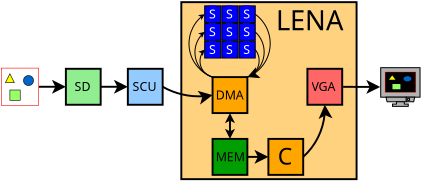 <?xml version="1.0" encoding="UTF-8"?>
<dia:diagram xmlns:dia="http://www.lysator.liu.se/~alla/dia/">
  <dia:layer name="Background" visible="true" active="true">
    <dia:object type="Standard - Box" version="0" id="O0">
      <dia:attribute name="obj_pos">
        <dia:point val="39.928,12.671"/>
      </dia:attribute>
      <dia:attribute name="obj_bb">
        <dia:rectangle val="39.878,12.621;49.041,21.875"/>
      </dia:attribute>
      <dia:attribute name="elem_corner">
        <dia:point val="39.928,12.671"/>
      </dia:attribute>
      <dia:attribute name="elem_width">
        <dia:real val="9.064"/>
      </dia:attribute>
      <dia:attribute name="elem_height">
        <dia:real val="9.154"/>
      </dia:attribute>
      <dia:attribute name="border_width">
        <dia:real val="0.1"/>
      </dia:attribute>
      <dia:attribute name="inner_color">
        <dia:color val="#ffd280"/>
      </dia:attribute>
      <dia:attribute name="show_background">
        <dia:boolean val="true"/>
      </dia:attribute>
    </dia:object>
    <dia:object type="Standard - Text" version="1" id="O1">
      <dia:attribute name="obj_pos">
        <dia:point val="44.965,17.588"/>
      </dia:attribute>
      <dia:attribute name="obj_bb">
        <dia:rectangle val="44.965,16.993;44.965,17.738"/>
      </dia:attribute>
      <dia:attribute name="text">
        <dia:composite type="text">
          <dia:attribute name="string">
            <dia:string>##</dia:string>
          </dia:attribute>
          <dia:attribute name="font">
            <dia:font family="sans" style="0" name="Helvetica"/>
          </dia:attribute>
          <dia:attribute name="height">
            <dia:real val="0.8"/>
          </dia:attribute>
          <dia:attribute name="pos">
            <dia:point val="44.965,17.588"/>
          </dia:attribute>
          <dia:attribute name="color">
            <dia:color val="#000000"/>
          </dia:attribute>
          <dia:attribute name="alignment">
            <dia:enum val="0"/>
          </dia:attribute>
        </dia:composite>
      </dia:attribute>
      <dia:attribute name="valign">
        <dia:enum val="3"/>
      </dia:attribute>
    </dia:object>
    <dia:group>
      <dia:group>
        <dia:group>
          <dia:object type="Geometric - Perfect Square" version="1" id="O2">
            <dia:attribute name="obj_pos">
              <dia:point val="41.137,12.863"/>
            </dia:attribute>
            <dia:attribute name="obj_bb">
              <dia:rectangle val="41.112,12.838;42.0,13.754"/>
            </dia:attribute>
            <dia:attribute name="meta">
              <dia:composite type="dict"/>
            </dia:attribute>
            <dia:attribute name="elem_corner">
              <dia:point val="41.137,12.863"/>
            </dia:attribute>
            <dia:attribute name="elem_width">
              <dia:real val="0.838"/>
            </dia:attribute>
            <dia:attribute name="elem_height">
              <dia:real val="0.866"/>
            </dia:attribute>
            <dia:attribute name="line_width">
              <dia:real val="0.05"/>
            </dia:attribute>
            <dia:attribute name="line_colour">
              <dia:color val="#000000"/>
            </dia:attribute>
            <dia:attribute name="fill_colour">
              <dia:color val="#0000ff"/>
            </dia:attribute>
            <dia:attribute name="show_background">
              <dia:boolean val="true"/>
            </dia:attribute>
            <dia:attribute name="line_style">
              <dia:enum val="0"/>
              <dia:real val="1"/>
            </dia:attribute>
            <dia:attribute name="flip_horizontal">
              <dia:boolean val="false"/>
            </dia:attribute>
            <dia:attribute name="flip_vertical">
              <dia:boolean val="false"/>
            </dia:attribute>
            <dia:attribute name="subscale">
              <dia:real val="0.0"/>
            </dia:attribute>
          </dia:object>
          <dia:object type="Standard - Text" version="1" id="O3">
            <dia:attribute name="obj_pos">
              <dia:point val="41.353,13.518"/>
            </dia:attribute>
            <dia:attribute name="obj_bb">
              <dia:rectangle val="41.353,12.923;41.76,13.668"/>
            </dia:attribute>
            <dia:attribute name="text">
              <dia:composite type="text">
                <dia:attribute name="string">
                  <dia:string>#S#</dia:string>
                </dia:attribute>
                <dia:attribute name="font">
                  <dia:font family="sans" style="0" name="Helvetica"/>
                </dia:attribute>
                <dia:attribute name="height">
                  <dia:real val="0.8"/>
                </dia:attribute>
                <dia:attribute name="pos">
                  <dia:point val="41.353,13.518"/>
                </dia:attribute>
                <dia:attribute name="color">
                  <dia:color val="#ffffff"/>
                </dia:attribute>
                <dia:attribute name="alignment">
                  <dia:enum val="0"/>
                </dia:attribute>
              </dia:composite>
            </dia:attribute>
            <dia:attribute name="valign">
              <dia:enum val="3"/>
            </dia:attribute>
            <dia:attribute name="fill_color">
              <dia:color val="#0000ff"/>
            </dia:attribute>
            <dia:attribute name="show_background">
              <dia:boolean val="true"/>
            </dia:attribute>
          </dia:object>
        </dia:group>
        <dia:group>
          <dia:object type="Geometric - Perfect Square" version="1" id="O4">
            <dia:attribute name="obj_pos">
              <dia:point val="42.025,12.863"/>
            </dia:attribute>
            <dia:attribute name="obj_bb">
              <dia:rectangle val="42.0,12.838;42.888,13.754"/>
            </dia:attribute>
            <dia:attribute name="meta">
              <dia:composite type="dict"/>
            </dia:attribute>
            <dia:attribute name="elem_corner">
              <dia:point val="42.025,12.863"/>
            </dia:attribute>
            <dia:attribute name="elem_width">
              <dia:real val="0.838"/>
            </dia:attribute>
            <dia:attribute name="elem_height">
              <dia:real val="0.866"/>
            </dia:attribute>
            <dia:attribute name="line_width">
              <dia:real val="0.05"/>
            </dia:attribute>
            <dia:attribute name="line_colour">
              <dia:color val="#000000"/>
            </dia:attribute>
            <dia:attribute name="fill_colour">
              <dia:color val="#0000ff"/>
            </dia:attribute>
            <dia:attribute name="show_background">
              <dia:boolean val="true"/>
            </dia:attribute>
            <dia:attribute name="line_style">
              <dia:enum val="0"/>
              <dia:real val="1"/>
            </dia:attribute>
            <dia:attribute name="flip_horizontal">
              <dia:boolean val="false"/>
            </dia:attribute>
            <dia:attribute name="flip_vertical">
              <dia:boolean val="false"/>
            </dia:attribute>
            <dia:attribute name="subscale">
              <dia:real val="0.0"/>
            </dia:attribute>
          </dia:object>
          <dia:object type="Standard - Text" version="1" id="O5">
            <dia:attribute name="obj_pos">
              <dia:point val="42.24,13.518"/>
            </dia:attribute>
            <dia:attribute name="obj_bb">
              <dia:rectangle val="42.24,12.923;42.648,13.668"/>
            </dia:attribute>
            <dia:attribute name="text">
              <dia:composite type="text">
                <dia:attribute name="string">
                  <dia:string>#S#</dia:string>
                </dia:attribute>
                <dia:attribute name="font">
                  <dia:font family="sans" style="0" name="Helvetica"/>
                </dia:attribute>
                <dia:attribute name="height">
                  <dia:real val="0.8"/>
                </dia:attribute>
                <dia:attribute name="pos">
                  <dia:point val="42.24,13.518"/>
                </dia:attribute>
                <dia:attribute name="color">
                  <dia:color val="#ffffff"/>
                </dia:attribute>
                <dia:attribute name="alignment">
                  <dia:enum val="0"/>
                </dia:attribute>
              </dia:composite>
            </dia:attribute>
            <dia:attribute name="valign">
              <dia:enum val="3"/>
            </dia:attribute>
            <dia:attribute name="fill_color">
              <dia:color val="#0000ff"/>
            </dia:attribute>
            <dia:attribute name="show_background">
              <dia:boolean val="true"/>
            </dia:attribute>
          </dia:object>
        </dia:group>
        <dia:group>
          <dia:object type="Geometric - Perfect Square" version="1" id="O6">
            <dia:attribute name="obj_pos">
              <dia:point val="42.913,12.863"/>
            </dia:attribute>
            <dia:attribute name="obj_bb">
              <dia:rectangle val="42.888,12.838;43.776,13.754"/>
            </dia:attribute>
            <dia:attribute name="meta">
              <dia:composite type="dict"/>
            </dia:attribute>
            <dia:attribute name="elem_corner">
              <dia:point val="42.913,12.863"/>
            </dia:attribute>
            <dia:attribute name="elem_width">
              <dia:real val="0.838"/>
            </dia:attribute>
            <dia:attribute name="elem_height">
              <dia:real val="0.866"/>
            </dia:attribute>
            <dia:attribute name="line_width">
              <dia:real val="0.05"/>
            </dia:attribute>
            <dia:attribute name="line_colour">
              <dia:color val="#000000"/>
            </dia:attribute>
            <dia:attribute name="fill_colour">
              <dia:color val="#0000ff"/>
            </dia:attribute>
            <dia:attribute name="show_background">
              <dia:boolean val="true"/>
            </dia:attribute>
            <dia:attribute name="line_style">
              <dia:enum val="0"/>
              <dia:real val="1"/>
            </dia:attribute>
            <dia:attribute name="flip_horizontal">
              <dia:boolean val="false"/>
            </dia:attribute>
            <dia:attribute name="flip_vertical">
              <dia:boolean val="false"/>
            </dia:attribute>
            <dia:attribute name="subscale">
              <dia:real val="0.0"/>
            </dia:attribute>
          </dia:object>
          <dia:object type="Standard - Text" version="1" id="O7">
            <dia:attribute name="obj_pos">
              <dia:point val="43.128,13.518"/>
            </dia:attribute>
            <dia:attribute name="obj_bb">
              <dia:rectangle val="43.128,12.923;43.536,13.668"/>
            </dia:attribute>
            <dia:attribute name="text">
              <dia:composite type="text">
                <dia:attribute name="string">
                  <dia:string>#S#</dia:string>
                </dia:attribute>
                <dia:attribute name="font">
                  <dia:font family="sans" style="0" name="Helvetica"/>
                </dia:attribute>
                <dia:attribute name="height">
                  <dia:real val="0.8"/>
                </dia:attribute>
                <dia:attribute name="pos">
                  <dia:point val="43.128,13.518"/>
                </dia:attribute>
                <dia:attribute name="color">
                  <dia:color val="#ffffff"/>
                </dia:attribute>
                <dia:attribute name="alignment">
                  <dia:enum val="0"/>
                </dia:attribute>
              </dia:composite>
            </dia:attribute>
            <dia:attribute name="valign">
              <dia:enum val="3"/>
            </dia:attribute>
            <dia:attribute name="fill_color">
              <dia:color val="#0000ff"/>
            </dia:attribute>
            <dia:attribute name="show_background">
              <dia:boolean val="true"/>
            </dia:attribute>
          </dia:object>
        </dia:group>
      </dia:group>
      <dia:group>
        <dia:group>
          <dia:object type="Geometric - Perfect Square" version="1" id="O8">
            <dia:attribute name="obj_pos">
              <dia:point val="41.137,13.779"/>
            </dia:attribute>
            <dia:attribute name="obj_bb">
              <dia:rectangle val="41.112,13.754;42.0,14.669"/>
            </dia:attribute>
            <dia:attribute name="meta">
              <dia:composite type="dict"/>
            </dia:attribute>
            <dia:attribute name="elem_corner">
              <dia:point val="41.137,13.779"/>
            </dia:attribute>
            <dia:attribute name="elem_width">
              <dia:real val="0.838"/>
            </dia:attribute>
            <dia:attribute name="elem_height">
              <dia:real val="0.866"/>
            </dia:attribute>
            <dia:attribute name="line_width">
              <dia:real val="0.05"/>
            </dia:attribute>
            <dia:attribute name="line_colour">
              <dia:color val="#000000"/>
            </dia:attribute>
            <dia:attribute name="fill_colour">
              <dia:color val="#0000ff"/>
            </dia:attribute>
            <dia:attribute name="show_background">
              <dia:boolean val="true"/>
            </dia:attribute>
            <dia:attribute name="line_style">
              <dia:enum val="0"/>
              <dia:real val="1"/>
            </dia:attribute>
            <dia:attribute name="flip_horizontal">
              <dia:boolean val="false"/>
            </dia:attribute>
            <dia:attribute name="flip_vertical">
              <dia:boolean val="false"/>
            </dia:attribute>
            <dia:attribute name="subscale">
              <dia:real val="0.0"/>
            </dia:attribute>
          </dia:object>
          <dia:object type="Standard - Text" version="1" id="O9">
            <dia:attribute name="obj_pos">
              <dia:point val="41.353,14.434"/>
            </dia:attribute>
            <dia:attribute name="obj_bb">
              <dia:rectangle val="41.353,13.839;41.76,14.584"/>
            </dia:attribute>
            <dia:attribute name="text">
              <dia:composite type="text">
                <dia:attribute name="string">
                  <dia:string>#S#</dia:string>
                </dia:attribute>
                <dia:attribute name="font">
                  <dia:font family="sans" style="0" name="Helvetica"/>
                </dia:attribute>
                <dia:attribute name="height">
                  <dia:real val="0.8"/>
                </dia:attribute>
                <dia:attribute name="pos">
                  <dia:point val="41.353,14.434"/>
                </dia:attribute>
                <dia:attribute name="color">
                  <dia:color val="#ffffff"/>
                </dia:attribute>
                <dia:attribute name="alignment">
                  <dia:enum val="0"/>
                </dia:attribute>
              </dia:composite>
            </dia:attribute>
            <dia:attribute name="valign">
              <dia:enum val="3"/>
            </dia:attribute>
            <dia:attribute name="fill_color">
              <dia:color val="#0000ff"/>
            </dia:attribute>
            <dia:attribute name="show_background">
              <dia:boolean val="true"/>
            </dia:attribute>
          </dia:object>
        </dia:group>
        <dia:group>
          <dia:object type="Geometric - Perfect Square" version="1" id="O10">
            <dia:attribute name="obj_pos">
              <dia:point val="42.025,13.779"/>
            </dia:attribute>
            <dia:attribute name="obj_bb">
              <dia:rectangle val="42.0,13.754;42.888,14.669"/>
            </dia:attribute>
            <dia:attribute name="meta">
              <dia:composite type="dict"/>
            </dia:attribute>
            <dia:attribute name="elem_corner">
              <dia:point val="42.025,13.779"/>
            </dia:attribute>
            <dia:attribute name="elem_width">
              <dia:real val="0.838"/>
            </dia:attribute>
            <dia:attribute name="elem_height">
              <dia:real val="0.866"/>
            </dia:attribute>
            <dia:attribute name="line_width">
              <dia:real val="0.05"/>
            </dia:attribute>
            <dia:attribute name="line_colour">
              <dia:color val="#000000"/>
            </dia:attribute>
            <dia:attribute name="fill_colour">
              <dia:color val="#0000ff"/>
            </dia:attribute>
            <dia:attribute name="show_background">
              <dia:boolean val="true"/>
            </dia:attribute>
            <dia:attribute name="line_style">
              <dia:enum val="0"/>
              <dia:real val="1"/>
            </dia:attribute>
            <dia:attribute name="flip_horizontal">
              <dia:boolean val="false"/>
            </dia:attribute>
            <dia:attribute name="flip_vertical">
              <dia:boolean val="false"/>
            </dia:attribute>
            <dia:attribute name="subscale">
              <dia:real val="0.0"/>
            </dia:attribute>
          </dia:object>
          <dia:object type="Standard - Text" version="1" id="O11">
            <dia:attribute name="obj_pos">
              <dia:point val="42.24,14.434"/>
            </dia:attribute>
            <dia:attribute name="obj_bb">
              <dia:rectangle val="42.24,13.839;42.648,14.584"/>
            </dia:attribute>
            <dia:attribute name="text">
              <dia:composite type="text">
                <dia:attribute name="string">
                  <dia:string>#S#</dia:string>
                </dia:attribute>
                <dia:attribute name="font">
                  <dia:font family="sans" style="0" name="Helvetica"/>
                </dia:attribute>
                <dia:attribute name="height">
                  <dia:real val="0.8"/>
                </dia:attribute>
                <dia:attribute name="pos">
                  <dia:point val="42.24,14.434"/>
                </dia:attribute>
                <dia:attribute name="color">
                  <dia:color val="#ffffff"/>
                </dia:attribute>
                <dia:attribute name="alignment">
                  <dia:enum val="0"/>
                </dia:attribute>
              </dia:composite>
            </dia:attribute>
            <dia:attribute name="valign">
              <dia:enum val="3"/>
            </dia:attribute>
            <dia:attribute name="fill_color">
              <dia:color val="#0000ff"/>
            </dia:attribute>
            <dia:attribute name="show_background">
              <dia:boolean val="true"/>
            </dia:attribute>
          </dia:object>
        </dia:group>
        <dia:group>
          <dia:object type="Geometric - Perfect Square" version="1" id="O12">
            <dia:attribute name="obj_pos">
              <dia:point val="42.913,13.779"/>
            </dia:attribute>
            <dia:attribute name="obj_bb">
              <dia:rectangle val="42.888,13.754;43.776,14.669"/>
            </dia:attribute>
            <dia:attribute name="meta">
              <dia:composite type="dict"/>
            </dia:attribute>
            <dia:attribute name="elem_corner">
              <dia:point val="42.913,13.779"/>
            </dia:attribute>
            <dia:attribute name="elem_width">
              <dia:real val="0.838"/>
            </dia:attribute>
            <dia:attribute name="elem_height">
              <dia:real val="0.866"/>
            </dia:attribute>
            <dia:attribute name="line_width">
              <dia:real val="0.05"/>
            </dia:attribute>
            <dia:attribute name="line_colour">
              <dia:color val="#000000"/>
            </dia:attribute>
            <dia:attribute name="fill_colour">
              <dia:color val="#0000ff"/>
            </dia:attribute>
            <dia:attribute name="show_background">
              <dia:boolean val="true"/>
            </dia:attribute>
            <dia:attribute name="line_style">
              <dia:enum val="0"/>
              <dia:real val="1"/>
            </dia:attribute>
            <dia:attribute name="flip_horizontal">
              <dia:boolean val="false"/>
            </dia:attribute>
            <dia:attribute name="flip_vertical">
              <dia:boolean val="false"/>
            </dia:attribute>
            <dia:attribute name="subscale">
              <dia:real val="0.0"/>
            </dia:attribute>
          </dia:object>
          <dia:object type="Standard - Text" version="1" id="O13">
            <dia:attribute name="obj_pos">
              <dia:point val="43.128,14.434"/>
            </dia:attribute>
            <dia:attribute name="obj_bb">
              <dia:rectangle val="43.128,13.839;43.536,14.584"/>
            </dia:attribute>
            <dia:attribute name="text">
              <dia:composite type="text">
                <dia:attribute name="string">
                  <dia:string>#S#</dia:string>
                </dia:attribute>
                <dia:attribute name="font">
                  <dia:font family="sans" style="0" name="Helvetica"/>
                </dia:attribute>
                <dia:attribute name="height">
                  <dia:real val="0.8"/>
                </dia:attribute>
                <dia:attribute name="pos">
                  <dia:point val="43.128,14.434"/>
                </dia:attribute>
                <dia:attribute name="color">
                  <dia:color val="#ffffff"/>
                </dia:attribute>
                <dia:attribute name="alignment">
                  <dia:enum val="0"/>
                </dia:attribute>
              </dia:composite>
            </dia:attribute>
            <dia:attribute name="valign">
              <dia:enum val="3"/>
            </dia:attribute>
            <dia:attribute name="fill_color">
              <dia:color val="#0000ff"/>
            </dia:attribute>
            <dia:attribute name="show_background">
              <dia:boolean val="true"/>
            </dia:attribute>
          </dia:object>
        </dia:group>
      </dia:group>
      <dia:group>
        <dia:group>
          <dia:object type="Geometric - Perfect Square" version="1" id="O14">
            <dia:attribute name="obj_pos">
              <dia:point val="41.137,14.694"/>
            </dia:attribute>
            <dia:attribute name="obj_bb">
              <dia:rectangle val="41.112,14.669;42.0,15.585"/>
            </dia:attribute>
            <dia:attribute name="meta">
              <dia:composite type="dict"/>
            </dia:attribute>
            <dia:attribute name="elem_corner">
              <dia:point val="41.137,14.694"/>
            </dia:attribute>
            <dia:attribute name="elem_width">
              <dia:real val="0.838"/>
            </dia:attribute>
            <dia:attribute name="elem_height">
              <dia:real val="0.866"/>
            </dia:attribute>
            <dia:attribute name="line_width">
              <dia:real val="0.05"/>
            </dia:attribute>
            <dia:attribute name="line_colour">
              <dia:color val="#000000"/>
            </dia:attribute>
            <dia:attribute name="fill_colour">
              <dia:color val="#0000ff"/>
            </dia:attribute>
            <dia:attribute name="show_background">
              <dia:boolean val="true"/>
            </dia:attribute>
            <dia:attribute name="line_style">
              <dia:enum val="0"/>
              <dia:real val="1"/>
            </dia:attribute>
            <dia:attribute name="flip_horizontal">
              <dia:boolean val="false"/>
            </dia:attribute>
            <dia:attribute name="flip_vertical">
              <dia:boolean val="false"/>
            </dia:attribute>
            <dia:attribute name="subscale">
              <dia:real val="0.0"/>
            </dia:attribute>
          </dia:object>
          <dia:object type="Standard - Text" version="1" id="O15">
            <dia:attribute name="obj_pos">
              <dia:point val="41.353,15.35"/>
            </dia:attribute>
            <dia:attribute name="obj_bb">
              <dia:rectangle val="41.353,14.755;41.76,15.5"/>
            </dia:attribute>
            <dia:attribute name="text">
              <dia:composite type="text">
                <dia:attribute name="string">
                  <dia:string>#S#</dia:string>
                </dia:attribute>
                <dia:attribute name="font">
                  <dia:font family="sans" style="0" name="Helvetica"/>
                </dia:attribute>
                <dia:attribute name="height">
                  <dia:real val="0.8"/>
                </dia:attribute>
                <dia:attribute name="pos">
                  <dia:point val="41.353,15.35"/>
                </dia:attribute>
                <dia:attribute name="color">
                  <dia:color val="#ffffff"/>
                </dia:attribute>
                <dia:attribute name="alignment">
                  <dia:enum val="0"/>
                </dia:attribute>
              </dia:composite>
            </dia:attribute>
            <dia:attribute name="valign">
              <dia:enum val="3"/>
            </dia:attribute>
            <dia:attribute name="fill_color">
              <dia:color val="#0000ff"/>
            </dia:attribute>
            <dia:attribute name="show_background">
              <dia:boolean val="true"/>
            </dia:attribute>
          </dia:object>
        </dia:group>
        <dia:group>
          <dia:object type="Geometric - Perfect Square" version="1" id="O16">
            <dia:attribute name="obj_pos">
              <dia:point val="42.025,14.694"/>
            </dia:attribute>
            <dia:attribute name="obj_bb">
              <dia:rectangle val="42.0,14.669;42.888,15.585"/>
            </dia:attribute>
            <dia:attribute name="meta">
              <dia:composite type="dict"/>
            </dia:attribute>
            <dia:attribute name="elem_corner">
              <dia:point val="42.025,14.694"/>
            </dia:attribute>
            <dia:attribute name="elem_width">
              <dia:real val="0.838"/>
            </dia:attribute>
            <dia:attribute name="elem_height">
              <dia:real val="0.866"/>
            </dia:attribute>
            <dia:attribute name="line_width">
              <dia:real val="0.05"/>
            </dia:attribute>
            <dia:attribute name="line_colour">
              <dia:color val="#000000"/>
            </dia:attribute>
            <dia:attribute name="fill_colour">
              <dia:color val="#0000ff"/>
            </dia:attribute>
            <dia:attribute name="show_background">
              <dia:boolean val="true"/>
            </dia:attribute>
            <dia:attribute name="line_style">
              <dia:enum val="0"/>
              <dia:real val="1"/>
            </dia:attribute>
            <dia:attribute name="flip_horizontal">
              <dia:boolean val="false"/>
            </dia:attribute>
            <dia:attribute name="flip_vertical">
              <dia:boolean val="false"/>
            </dia:attribute>
            <dia:attribute name="subscale">
              <dia:real val="0.0"/>
            </dia:attribute>
          </dia:object>
          <dia:object type="Standard - Text" version="1" id="O17">
            <dia:attribute name="obj_pos">
              <dia:point val="42.24,15.35"/>
            </dia:attribute>
            <dia:attribute name="obj_bb">
              <dia:rectangle val="42.24,14.755;42.648,15.5"/>
            </dia:attribute>
            <dia:attribute name="text">
              <dia:composite type="text">
                <dia:attribute name="string">
                  <dia:string>#S#</dia:string>
                </dia:attribute>
                <dia:attribute name="font">
                  <dia:font family="sans" style="0" name="Helvetica"/>
                </dia:attribute>
                <dia:attribute name="height">
                  <dia:real val="0.8"/>
                </dia:attribute>
                <dia:attribute name="pos">
                  <dia:point val="42.24,15.35"/>
                </dia:attribute>
                <dia:attribute name="color">
                  <dia:color val="#ffffff"/>
                </dia:attribute>
                <dia:attribute name="alignment">
                  <dia:enum val="0"/>
                </dia:attribute>
              </dia:composite>
            </dia:attribute>
            <dia:attribute name="valign">
              <dia:enum val="3"/>
            </dia:attribute>
            <dia:attribute name="fill_color">
              <dia:color val="#0000ff"/>
            </dia:attribute>
            <dia:attribute name="show_background">
              <dia:boolean val="true"/>
            </dia:attribute>
          </dia:object>
        </dia:group>
        <dia:group>
          <dia:object type="Geometric - Perfect Square" version="1" id="O18">
            <dia:attribute name="obj_pos">
              <dia:point val="42.913,14.694"/>
            </dia:attribute>
            <dia:attribute name="obj_bb">
              <dia:rectangle val="42.888,14.669;43.776,15.585"/>
            </dia:attribute>
            <dia:attribute name="meta">
              <dia:composite type="dict"/>
            </dia:attribute>
            <dia:attribute name="elem_corner">
              <dia:point val="42.913,14.694"/>
            </dia:attribute>
            <dia:attribute name="elem_width">
              <dia:real val="0.838"/>
            </dia:attribute>
            <dia:attribute name="elem_height">
              <dia:real val="0.866"/>
            </dia:attribute>
            <dia:attribute name="line_width">
              <dia:real val="0.05"/>
            </dia:attribute>
            <dia:attribute name="line_colour">
              <dia:color val="#000000"/>
            </dia:attribute>
            <dia:attribute name="fill_colour">
              <dia:color val="#0000ff"/>
            </dia:attribute>
            <dia:attribute name="show_background">
              <dia:boolean val="true"/>
            </dia:attribute>
            <dia:attribute name="line_style">
              <dia:enum val="0"/>
              <dia:real val="1"/>
            </dia:attribute>
            <dia:attribute name="flip_horizontal">
              <dia:boolean val="false"/>
            </dia:attribute>
            <dia:attribute name="flip_vertical">
              <dia:boolean val="false"/>
            </dia:attribute>
            <dia:attribute name="subscale">
              <dia:real val="0.0"/>
            </dia:attribute>
          </dia:object>
          <dia:object type="Standard - Text" version="1" id="O19">
            <dia:attribute name="obj_pos">
              <dia:point val="43.128,15.35"/>
            </dia:attribute>
            <dia:attribute name="obj_bb">
              <dia:rectangle val="43.128,14.755;43.536,15.5"/>
            </dia:attribute>
            <dia:attribute name="text">
              <dia:composite type="text">
                <dia:attribute name="string">
                  <dia:string>#S#</dia:string>
                </dia:attribute>
                <dia:attribute name="font">
                  <dia:font family="sans" style="0" name="Helvetica"/>
                </dia:attribute>
                <dia:attribute name="height">
                  <dia:real val="0.8"/>
                </dia:attribute>
                <dia:attribute name="pos">
                  <dia:point val="43.128,15.35"/>
                </dia:attribute>
                <dia:attribute name="color">
                  <dia:color val="#ffffff"/>
                </dia:attribute>
                <dia:attribute name="alignment">
                  <dia:enum val="0"/>
                </dia:attribute>
              </dia:composite>
            </dia:attribute>
            <dia:attribute name="valign">
              <dia:enum val="3"/>
            </dia:attribute>
            <dia:attribute name="fill_color">
              <dia:color val="#0000ff"/>
            </dia:attribute>
            <dia:attribute name="show_background">
              <dia:boolean val="true"/>
            </dia:attribute>
          </dia:object>
        </dia:group>
      </dia:group>
    </dia:group>
    <dia:object type="Standard - Text" version="1" id="O20">
      <dia:attribute name="obj_pos">
        <dia:point val="42.494,20.477"/>
      </dia:attribute>
      <dia:attribute name="obj_bb">
        <dia:rectangle val="42.494,19.882;42.494,20.627"/>
      </dia:attribute>
      <dia:attribute name="text">
        <dia:composite type="text">
          <dia:attribute name="string">
            <dia:string>##</dia:string>
          </dia:attribute>
          <dia:attribute name="font">
            <dia:font family="sans" style="0" name="Helvetica"/>
          </dia:attribute>
          <dia:attribute name="height">
            <dia:real val="0.8"/>
          </dia:attribute>
          <dia:attribute name="pos">
            <dia:point val="42.494,20.477"/>
          </dia:attribute>
          <dia:attribute name="color">
            <dia:color val="#000000"/>
          </dia:attribute>
          <dia:attribute name="alignment">
            <dia:enum val="0"/>
          </dia:attribute>
        </dia:composite>
      </dia:attribute>
      <dia:attribute name="valign">
        <dia:enum val="3"/>
      </dia:attribute>
      <dia:attribute name="fill_color">
        <dia:color val="#ffa500"/>
      </dia:attribute>
      <dia:attribute name="show_background">
        <dia:boolean val="true"/>
      </dia:attribute>
    </dia:object>
    <dia:group>
      <dia:object type="Geometric - Perfect Square" version="1" id="O21">
        <dia:attribute name="obj_pos">
          <dia:point val="46.449,16.117"/>
        </dia:attribute>
        <dia:attribute name="obj_bb">
          <dia:rectangle val="46.399,16.067;48.299,18.027"/>
        </dia:attribute>
        <dia:attribute name="meta">
          <dia:composite type="dict"/>
        </dia:attribute>
        <dia:attribute name="elem_corner">
          <dia:point val="46.449,16.117"/>
        </dia:attribute>
        <dia:attribute name="elem_width">
          <dia:real val="1.8"/>
        </dia:attribute>
        <dia:attribute name="elem_height">
          <dia:real val="1.86"/>
        </dia:attribute>
        <dia:attribute name="line_width">
          <dia:real val="0.1"/>
        </dia:attribute>
        <dia:attribute name="line_colour">
          <dia:color val="#000000"/>
        </dia:attribute>
        <dia:attribute name="fill_colour">
          <dia:color val="#ff6666"/>
        </dia:attribute>
        <dia:attribute name="show_background">
          <dia:boolean val="true"/>
        </dia:attribute>
        <dia:attribute name="line_style">
          <dia:enum val="0"/>
          <dia:real val="1"/>
        </dia:attribute>
        <dia:attribute name="flip_horizontal">
          <dia:boolean val="false"/>
        </dia:attribute>
        <dia:attribute name="flip_vertical">
          <dia:boolean val="false"/>
        </dia:attribute>
        <dia:attribute name="subscale">
          <dia:real val="1"/>
        </dia:attribute>
      </dia:object>
      <dia:object type="Standard - Text" version="1" id="O22">
        <dia:attribute name="obj_pos">
          <dia:point val="46.664,17.26"/>
        </dia:attribute>
        <dia:attribute name="obj_bb">
          <dia:rectangle val="46.664,16.665;48.034,17.41"/>
        </dia:attribute>
        <dia:attribute name="text">
          <dia:composite type="text">
            <dia:attribute name="string">
              <dia:string>#VGA#</dia:string>
            </dia:attribute>
            <dia:attribute name="font">
              <dia:font family="sans" style="0" name="Helvetica"/>
            </dia:attribute>
            <dia:attribute name="height">
              <dia:real val="0.8"/>
            </dia:attribute>
            <dia:attribute name="pos">
              <dia:point val="46.664,17.26"/>
            </dia:attribute>
            <dia:attribute name="color">
              <dia:color val="#000000"/>
            </dia:attribute>
            <dia:attribute name="alignment">
              <dia:enum val="0"/>
            </dia:attribute>
          </dia:composite>
        </dia:attribute>
        <dia:attribute name="valign">
          <dia:enum val="3"/>
        </dia:attribute>
        <dia:attribute name="fill_color">
          <dia:color val="#ff6666"/>
        </dia:attribute>
        <dia:attribute name="show_background">
          <dia:boolean val="true"/>
        </dia:attribute>
      </dia:object>
    </dia:group>
    <dia:object type="Standard - Text" version="1" id="O23">
      <dia:attribute name="obj_pos">
        <dia:point val="44.828,14.121"/>
      </dia:attribute>
      <dia:attribute name="obj_bb">
        <dia:rectangle val="44.828,12.811;48.523,14.453"/>
      </dia:attribute>
      <dia:attribute name="text">
        <dia:composite type="text">
          <dia:attribute name="string">
            <dia:string>#LENA#</dia:string>
          </dia:attribute>
          <dia:attribute name="font">
            <dia:font family="sans" style="0" name="Helvetica"/>
          </dia:attribute>
          <dia:attribute name="height">
            <dia:real val="1.764"/>
          </dia:attribute>
          <dia:attribute name="pos">
            <dia:point val="44.828,14.121"/>
          </dia:attribute>
          <dia:attribute name="color">
            <dia:color val="#000000"/>
          </dia:attribute>
          <dia:attribute name="alignment">
            <dia:enum val="0"/>
          </dia:attribute>
        </dia:composite>
      </dia:attribute>
      <dia:attribute name="valign">
        <dia:enum val="3"/>
      </dia:attribute>
    </dia:object>
    <dia:object type="Standard - Image" version="0" id="O24">
      <dia:attribute name="obj_pos">
        <dia:point val="30.602,16.067"/>
      </dia:attribute>
      <dia:attribute name="obj_bb">
        <dia:rectangle val="30.552,16.017;32.61,18.076"/>
      </dia:attribute>
      <dia:attribute name="elem_corner">
        <dia:point val="30.602,16.067"/>
      </dia:attribute>
      <dia:attribute name="elem_width">
        <dia:real val="1.958"/>
      </dia:attribute>
      <dia:attribute name="elem_height">
        <dia:real val="1.958"/>
      </dia:attribute>
      <dia:attribute name="draw_border">
        <dia:boolean val="false"/>
      </dia:attribute>
      <dia:attribute name="keep_aspect">
        <dia:boolean val="true"/>
      </dia:attribute>
      <dia:attribute name="file">
        <dia:string>#/home/jeannikl/Dropbox/courses/dmpro2012ytelse/report/gfx/lenna.jpg#</dia:string>
      </dia:attribute>
    </dia:object>
    <dia:group>
      <dia:object type="Geometric - Perfect Square" version="1" id="O25">
        <dia:attribute name="obj_pos">
          <dia:point val="33.957,16.117"/>
        </dia:attribute>
        <dia:attribute name="obj_bb">
          <dia:rectangle val="33.907,16.067;35.807,18.027"/>
        </dia:attribute>
        <dia:attribute name="meta">
          <dia:composite type="dict"/>
        </dia:attribute>
        <dia:attribute name="elem_corner">
          <dia:point val="33.957,16.117"/>
        </dia:attribute>
        <dia:attribute name="elem_width">
          <dia:real val="1.8"/>
        </dia:attribute>
        <dia:attribute name="elem_height">
          <dia:real val="1.86"/>
        </dia:attribute>
        <dia:attribute name="line_width">
          <dia:real val="0.1"/>
        </dia:attribute>
        <dia:attribute name="line_colour">
          <dia:color val="#000000"/>
        </dia:attribute>
        <dia:attribute name="fill_colour">
          <dia:color val="#90ee90"/>
        </dia:attribute>
        <dia:attribute name="show_background">
          <dia:boolean val="true"/>
        </dia:attribute>
        <dia:attribute name="line_style">
          <dia:enum val="0"/>
          <dia:real val="1"/>
        </dia:attribute>
        <dia:attribute name="flip_horizontal">
          <dia:boolean val="false"/>
        </dia:attribute>
        <dia:attribute name="flip_vertical">
          <dia:boolean val="false"/>
        </dia:attribute>
        <dia:attribute name="subscale">
          <dia:real val="1"/>
        </dia:attribute>
      </dia:object>
      <dia:object type="Standard - Text" version="1" id="O26">
        <dia:attribute name="obj_pos">
          <dia:point val="34.407,17.269"/>
        </dia:attribute>
        <dia:attribute name="obj_bb">
          <dia:rectangle val="34.407,16.674;35.307,17.419"/>
        </dia:attribute>
        <dia:attribute name="text">
          <dia:composite type="text">
            <dia:attribute name="string">
              <dia:string>#SD#</dia:string>
            </dia:attribute>
            <dia:attribute name="font">
              <dia:font family="sans" style="0" name="Helvetica"/>
            </dia:attribute>
            <dia:attribute name="height">
              <dia:real val="0.8"/>
            </dia:attribute>
            <dia:attribute name="pos">
              <dia:point val="34.407,17.269"/>
            </dia:attribute>
            <dia:attribute name="color">
              <dia:color val="#000000"/>
            </dia:attribute>
            <dia:attribute name="alignment">
              <dia:enum val="0"/>
            </dia:attribute>
          </dia:composite>
        </dia:attribute>
        <dia:attribute name="valign">
          <dia:enum val="3"/>
        </dia:attribute>
        <dia:attribute name="fill_color">
          <dia:color val="#90ee90"/>
        </dia:attribute>
        <dia:attribute name="show_background">
          <dia:boolean val="true"/>
        </dia:attribute>
      </dia:object>
      <dia:object type="Standard - Text" version="1" id="O27">
        <dia:attribute name="obj_pos">
          <dia:point val="34.61,17.103"/>
        </dia:attribute>
        <dia:attribute name="obj_bb">
          <dia:rectangle val="34.61,16.508;34.61,17.253"/>
        </dia:attribute>
        <dia:attribute name="text">
          <dia:composite type="text">
            <dia:attribute name="string">
              <dia:string>##</dia:string>
            </dia:attribute>
            <dia:attribute name="font">
              <dia:font family="sans" style="0" name="Helvetica"/>
            </dia:attribute>
            <dia:attribute name="height">
              <dia:real val="0.8"/>
            </dia:attribute>
            <dia:attribute name="pos">
              <dia:point val="34.61,17.103"/>
            </dia:attribute>
            <dia:attribute name="color">
              <dia:color val="#000000"/>
            </dia:attribute>
            <dia:attribute name="alignment">
              <dia:enum val="0"/>
            </dia:attribute>
          </dia:composite>
        </dia:attribute>
        <dia:attribute name="valign">
          <dia:enum val="3"/>
        </dia:attribute>
        <dia:attribute name="fill_color">
          <dia:color val="#90ee90"/>
        </dia:attribute>
        <dia:attribute name="show_background">
          <dia:boolean val="true"/>
        </dia:attribute>
      </dia:object>
    </dia:group>
    <dia:object type="Geometric - Perfect Square" version="1" id="O28">
      <dia:attribute name="obj_pos">
        <dia:point val="37.162,16.117"/>
      </dia:attribute>
      <dia:attribute name="obj_bb">
        <dia:rectangle val="37.112,16.067;39.012,18.027"/>
      </dia:attribute>
      <dia:attribute name="meta">
        <dia:composite type="dict"/>
      </dia:attribute>
      <dia:attribute name="elem_corner">
        <dia:point val="37.162,16.117"/>
      </dia:attribute>
      <dia:attribute name="elem_width">
        <dia:real val="1.8"/>
      </dia:attribute>
      <dia:attribute name="elem_height">
        <dia:real val="1.86"/>
      </dia:attribute>
      <dia:attribute name="line_width">
        <dia:real val="0.1"/>
      </dia:attribute>
      <dia:attribute name="line_colour">
        <dia:color val="#000000"/>
      </dia:attribute>
      <dia:attribute name="fill_colour">
        <dia:color val="#94cbff"/>
      </dia:attribute>
      <dia:attribute name="show_background">
        <dia:boolean val="true"/>
      </dia:attribute>
      <dia:attribute name="line_style">
        <dia:enum val="0"/>
        <dia:real val="1"/>
      </dia:attribute>
      <dia:attribute name="flip_horizontal">
        <dia:boolean val="false"/>
      </dia:attribute>
      <dia:attribute name="flip_vertical">
        <dia:boolean val="false"/>
      </dia:attribute>
      <dia:attribute name="subscale">
        <dia:real val="1"/>
      </dia:attribute>
    </dia:object>
    <dia:object type="Standard - Text" version="1" id="O29">
      <dia:attribute name="obj_pos">
        <dia:point val="37.401,17.26"/>
      </dia:attribute>
      <dia:attribute name="obj_bb">
        <dia:rectangle val="37.401,16.665;38.723,17.41"/>
      </dia:attribute>
      <dia:attribute name="text">
        <dia:composite type="text">
          <dia:attribute name="string">
            <dia:string>#SCU#</dia:string>
          </dia:attribute>
          <dia:attribute name="font">
            <dia:font family="sans" style="0" name="Helvetica"/>
          </dia:attribute>
          <dia:attribute name="height">
            <dia:real val="0.8"/>
          </dia:attribute>
          <dia:attribute name="pos">
            <dia:point val="37.401,17.26"/>
          </dia:attribute>
          <dia:attribute name="color">
            <dia:color val="#000000"/>
          </dia:attribute>
          <dia:attribute name="alignment">
            <dia:enum val="0"/>
          </dia:attribute>
        </dia:composite>
      </dia:attribute>
      <dia:attribute name="valign">
        <dia:enum val="3"/>
      </dia:attribute>
    </dia:object>
    <dia:object type="Standard - Arc" version="0" id="O30">
      <dia:attribute name="obj_pos">
        <dia:point val="38.962,17.047"/>
      </dia:attribute>
      <dia:attribute name="obj_bb">
        <dia:rectangle val="38.905,16.989;41.602,17.966"/>
      </dia:attribute>
      <dia:attribute name="conn_endpoints">
        <dia:point val="38.962,17.047"/>
        <dia:point val="41.544,17.477"/>
      </dia:attribute>
      <dia:attribute name="curve_distance">
        <dia:real val="0.232"/>
      </dia:attribute>
      <dia:attribute name="end_arrow">
        <dia:enum val="22"/>
      </dia:attribute>
      <dia:attribute name="end_arrow_length">
        <dia:real val="0.5"/>
      </dia:attribute>
      <dia:attribute name="end_arrow_width">
        <dia:real val="0.5"/>
      </dia:attribute>
      <dia:connections>
        <dia:connection handle="0" to="O28" connection="5"/>
        <dia:connection handle="1" to="O38" connection="3"/>
      </dia:connections>
    </dia:object>
    <dia:object type="Standard - Arc" version="0" id="O31">
      <dia:attribute name="obj_pos">
        <dia:point val="41.544,16.547"/>
      </dia:attribute>
      <dia:attribute name="obj_bb">
        <dia:rectangle val="40.808,15.096;41.575,16.578"/>
      </dia:attribute>
      <dia:attribute name="conn_endpoints">
        <dia:point val="41.544,16.547"/>
        <dia:point val="41.137,15.127"/>
      </dia:attribute>
      <dia:attribute name="curve_distance">
        <dia:real val="-0.43"/>
      </dia:attribute>
      <dia:attribute name="line_width">
        <dia:real val="0.05"/>
      </dia:attribute>
      <dia:attribute name="end_arrow">
        <dia:enum val="22"/>
      </dia:attribute>
      <dia:attribute name="end_arrow_length">
        <dia:real val="0.2"/>
      </dia:attribute>
      <dia:attribute name="end_arrow_width">
        <dia:real val="0.2"/>
      </dia:attribute>
      <dia:connections>
        <dia:connection handle="0" to="O38" connection="0"/>
        <dia:connection handle="1" to="O14" connection="3"/>
      </dia:connections>
    </dia:object>
    <dia:object type="Standard - Arc" version="0" id="O32">
      <dia:attribute name="obj_pos">
        <dia:point val="41.544,16.547"/>
      </dia:attribute>
      <dia:attribute name="obj_bb">
        <dia:rectangle val="40.608,14.182;41.573,16.576"/>
      </dia:attribute>
      <dia:attribute name="conn_endpoints">
        <dia:point val="41.544,16.547"/>
        <dia:point val="41.137,14.211"/>
      </dia:attribute>
      <dia:attribute name="curve_distance">
        <dia:real val="-0.699"/>
      </dia:attribute>
      <dia:attribute name="line_width">
        <dia:real val="0.05"/>
      </dia:attribute>
      <dia:attribute name="end_arrow">
        <dia:enum val="22"/>
      </dia:attribute>
      <dia:attribute name="end_arrow_length">
        <dia:real val="0.2"/>
      </dia:attribute>
      <dia:attribute name="end_arrow_width">
        <dia:real val="0.2"/>
      </dia:attribute>
      <dia:connections>
        <dia:connection handle="0" to="O38" connection="0"/>
        <dia:connection handle="1" to="O8" connection="3"/>
      </dia:connections>
    </dia:object>
    <dia:object type="Standard - Arc" version="0" id="O33">
      <dia:attribute name="obj_pos">
        <dia:point val="41.544,16.547"/>
      </dia:attribute>
      <dia:attribute name="obj_bb">
        <dia:rectangle val="40.3,13.268;41.572,16.575"/>
      </dia:attribute>
      <dia:attribute name="conn_endpoints">
        <dia:point val="41.544,16.547"/>
        <dia:point val="41.137,13.296"/>
      </dia:attribute>
      <dia:attribute name="curve_distance">
        <dia:real val="-1.009"/>
      </dia:attribute>
      <dia:attribute name="line_width">
        <dia:real val="0.05"/>
      </dia:attribute>
      <dia:attribute name="end_arrow">
        <dia:enum val="22"/>
      </dia:attribute>
      <dia:attribute name="end_arrow_length">
        <dia:real val="0.2"/>
      </dia:attribute>
      <dia:attribute name="end_arrow_width">
        <dia:real val="0.2"/>
      </dia:attribute>
      <dia:connections>
        <dia:connection handle="0" to="O38" connection="0"/>
        <dia:connection handle="1" to="O2" connection="3"/>
      </dia:connections>
    </dia:object>
    <dia:object type="Standard - Arc" version="0" id="O34">
      <dia:attribute name="obj_pos">
        <dia:point val="46.231,20.673"/>
      </dia:attribute>
      <dia:attribute name="obj_bb">
        <dia:rectangle val="46.166,17.911;47.748,20.739"/>
      </dia:attribute>
      <dia:attribute name="conn_endpoints">
        <dia:point val="46.231,20.673"/>
        <dia:point val="47.349,17.977"/>
      </dia:attribute>
      <dia:attribute name="curve_distance">
        <dia:real val="0.33"/>
      </dia:attribute>
      <dia:attribute name="end_arrow">
        <dia:enum val="22"/>
      </dia:attribute>
      <dia:attribute name="end_arrow_length">
        <dia:real val="0.5"/>
      </dia:attribute>
      <dia:attribute name="end_arrow_width">
        <dia:real val="0.5"/>
      </dia:attribute>
      <dia:connections>
        <dia:connection handle="0" to="O40" connection="5"/>
        <dia:connection handle="1" to="O21" connection="6"/>
      </dia:connections>
    </dia:object>
    <dia:object type="Standard - Line" version="0" id="O35">
      <dia:attribute name="obj_pos">
        <dia:point val="48.297,17.05"/>
      </dia:attribute>
      <dia:attribute name="obj_bb">
        <dia:rectangle val="48.247,16.692;50.327,17.416"/>
      </dia:attribute>
      <dia:attribute name="conn_endpoints">
        <dia:point val="48.297,17.05"/>
        <dia:point val="50.215,17.056"/>
      </dia:attribute>
      <dia:attribute name="numcp">
        <dia:int val="1"/>
      </dia:attribute>
      <dia:attribute name="end_arrow">
        <dia:enum val="22"/>
      </dia:attribute>
      <dia:attribute name="end_arrow_length">
        <dia:real val="0.5"/>
      </dia:attribute>
      <dia:attribute name="end_arrow_width">
        <dia:real val="0.5"/>
      </dia:attribute>
      <dia:connections>
        <dia:connection handle="0" to="O21" connection="16"/>
        <dia:connection handle="1" to="O48" connection="1"/>
      </dia:connections>
    </dia:object>
    <dia:object type="Standard - Line" version="0" id="O36">
      <dia:attribute name="obj_pos">
        <dia:point val="32.56,17.047"/>
      </dia:attribute>
      <dia:attribute name="obj_bb">
        <dia:rectangle val="32.51,16.685;34.069,17.408"/>
      </dia:attribute>
      <dia:attribute name="conn_endpoints">
        <dia:point val="32.56,17.047"/>
        <dia:point val="33.957,17.047"/>
      </dia:attribute>
      <dia:attribute name="numcp">
        <dia:int val="1"/>
      </dia:attribute>
      <dia:attribute name="end_arrow">
        <dia:enum val="22"/>
      </dia:attribute>
      <dia:attribute name="end_arrow_length">
        <dia:real val="0.5"/>
      </dia:attribute>
      <dia:attribute name="end_arrow_width">
        <dia:real val="0.5"/>
      </dia:attribute>
      <dia:connections>
        <dia:connection handle="0" to="O24" connection="4"/>
        <dia:connection handle="1" to="O25" connection="3"/>
      </dia:connections>
    </dia:object>
    <dia:object type="Standard - Line" version="0" id="O37">
      <dia:attribute name="obj_pos">
        <dia:point val="35.757,17.047"/>
      </dia:attribute>
      <dia:attribute name="obj_bb">
        <dia:rectangle val="35.707,16.685;37.274,17.408"/>
      </dia:attribute>
      <dia:attribute name="conn_endpoints">
        <dia:point val="35.757,17.047"/>
        <dia:point val="37.162,17.047"/>
      </dia:attribute>
      <dia:attribute name="numcp">
        <dia:int val="1"/>
      </dia:attribute>
      <dia:attribute name="end_arrow">
        <dia:enum val="22"/>
      </dia:attribute>
      <dia:attribute name="end_arrow_length">
        <dia:real val="0.5"/>
      </dia:attribute>
      <dia:attribute name="end_arrow_width">
        <dia:real val="0.5"/>
      </dia:attribute>
      <dia:connections>
        <dia:connection handle="0" to="O25" connection="5"/>
        <dia:connection handle="1" to="O28" connection="3"/>
      </dia:connections>
    </dia:object>
    <dia:group>
      <dia:object type="Geometric - Perfect Square" version="1" id="O38">
        <dia:attribute name="obj_pos">
          <dia:point val="41.544,16.547"/>
        </dia:attribute>
        <dia:attribute name="obj_bb">
          <dia:rectangle val="41.494,16.497;43.394,18.457"/>
        </dia:attribute>
        <dia:attribute name="meta">
          <dia:composite type="dict"/>
        </dia:attribute>
        <dia:attribute name="elem_corner">
          <dia:point val="41.544,16.547"/>
        </dia:attribute>
        <dia:attribute name="elem_width">
          <dia:real val="1.8"/>
        </dia:attribute>
        <dia:attribute name="elem_height">
          <dia:real val="1.86"/>
        </dia:attribute>
        <dia:attribute name="line_width">
          <dia:real val="0.1"/>
        </dia:attribute>
        <dia:attribute name="line_colour">
          <dia:color val="#000000"/>
        </dia:attribute>
        <dia:attribute name="fill_colour">
          <dia:color val="#ffa500"/>
        </dia:attribute>
        <dia:attribute name="show_background">
          <dia:boolean val="true"/>
        </dia:attribute>
        <dia:attribute name="line_style">
          <dia:enum val="0"/>
          <dia:real val="1"/>
        </dia:attribute>
        <dia:attribute name="flip_horizontal">
          <dia:boolean val="false"/>
        </dia:attribute>
        <dia:attribute name="flip_vertical">
          <dia:boolean val="false"/>
        </dia:attribute>
        <dia:attribute name="subscale">
          <dia:real val="1"/>
        </dia:attribute>
      </dia:object>
      <dia:object type="Standard - Text" version="1" id="O39">
        <dia:attribute name="obj_pos">
          <dia:point val="41.703,17.7"/>
        </dia:attribute>
        <dia:attribute name="obj_bb">
          <dia:rectangle val="41.703,17.105;43.185,17.85"/>
        </dia:attribute>
        <dia:attribute name="text">
          <dia:composite type="text">
            <dia:attribute name="string">
              <dia:string>#DMA#</dia:string>
            </dia:attribute>
            <dia:attribute name="font">
              <dia:font family="sans" style="0" name="Helvetica"/>
            </dia:attribute>
            <dia:attribute name="height">
              <dia:real val="0.8"/>
            </dia:attribute>
            <dia:attribute name="pos">
              <dia:point val="41.703,17.7"/>
            </dia:attribute>
            <dia:attribute name="color">
              <dia:color val="#000000"/>
            </dia:attribute>
            <dia:attribute name="alignment">
              <dia:enum val="0"/>
            </dia:attribute>
          </dia:composite>
        </dia:attribute>
        <dia:attribute name="valign">
          <dia:enum val="3"/>
        </dia:attribute>
        <dia:attribute name="fill_color">
          <dia:color val="#ffa500"/>
        </dia:attribute>
        <dia:attribute name="show_background">
          <dia:boolean val="true"/>
        </dia:attribute>
      </dia:object>
    </dia:group>
    <dia:group>
      <dia:object type="Geometric - Perfect Square" version="1" id="O40">
        <dia:attribute name="obj_pos">
          <dia:point val="44.431,19.743"/>
        </dia:attribute>
        <dia:attribute name="obj_bb">
          <dia:rectangle val="44.381,19.693;46.281,21.653"/>
        </dia:attribute>
        <dia:attribute name="meta">
          <dia:composite type="dict"/>
        </dia:attribute>
        <dia:attribute name="elem_corner">
          <dia:point val="44.431,19.743"/>
        </dia:attribute>
        <dia:attribute name="elem_width">
          <dia:real val="1.8"/>
        </dia:attribute>
        <dia:attribute name="elem_height">
          <dia:real val="1.86"/>
        </dia:attribute>
        <dia:attribute name="line_width">
          <dia:real val="0.1"/>
        </dia:attribute>
        <dia:attribute name="line_colour">
          <dia:color val="#000000"/>
        </dia:attribute>
        <dia:attribute name="fill_colour">
          <dia:color val="#ffa500"/>
        </dia:attribute>
        <dia:attribute name="show_background">
          <dia:boolean val="true"/>
        </dia:attribute>
        <dia:attribute name="line_style">
          <dia:enum val="0"/>
          <dia:real val="1"/>
        </dia:attribute>
        <dia:attribute name="flip_horizontal">
          <dia:boolean val="false"/>
        </dia:attribute>
        <dia:attribute name="flip_vertical">
          <dia:boolean val="false"/>
        </dia:attribute>
        <dia:attribute name="subscale">
          <dia:real val="1"/>
        </dia:attribute>
      </dia:object>
      <dia:object type="Standard - Text" version="1" id="O41">
        <dia:attribute name="obj_pos">
          <dia:point val="44.917,21.083"/>
        </dia:attribute>
        <dia:attribute name="obj_bb">
          <dia:rectangle val="44.917,19.983;45.745,21.363"/>
        </dia:attribute>
        <dia:attribute name="text">
          <dia:composite type="text">
            <dia:attribute name="string">
              <dia:string>#C#</dia:string>
            </dia:attribute>
            <dia:attribute name="font">
              <dia:font family="sans" style="0" name="Helvetica"/>
            </dia:attribute>
            <dia:attribute name="height">
              <dia:real val="1.482"/>
            </dia:attribute>
            <dia:attribute name="pos">
              <dia:point val="44.917,21.083"/>
            </dia:attribute>
            <dia:attribute name="color">
              <dia:color val="#000000"/>
            </dia:attribute>
            <dia:attribute name="alignment">
              <dia:enum val="0"/>
            </dia:attribute>
          </dia:composite>
        </dia:attribute>
        <dia:attribute name="valign">
          <dia:enum val="3"/>
        </dia:attribute>
        <dia:attribute name="fill_color">
          <dia:color val="#ffa500"/>
        </dia:attribute>
        <dia:attribute name="show_background">
          <dia:boolean val="true"/>
        </dia:attribute>
      </dia:object>
    </dia:group>
    <dia:object type="Standard - Arc" version="0" id="O42">
      <dia:attribute name="obj_pos">
        <dia:point val="43.751,15.127"/>
      </dia:attribute>
      <dia:attribute name="obj_bb">
        <dia:rectangle val="43.313,15.096;43.979,16.578"/>
      </dia:attribute>
      <dia:attribute name="conn_endpoints">
        <dia:point val="43.751,15.127"/>
        <dia:point val="43.344,16.547"/>
      </dia:attribute>
      <dia:attribute name="curve_distance">
        <dia:real val="-0.386"/>
      </dia:attribute>
      <dia:attribute name="line_width">
        <dia:real val="0.05"/>
      </dia:attribute>
      <dia:connections>
        <dia:connection handle="0" to="O18" connection="5"/>
        <dia:connection handle="1" to="O38" connection="4"/>
      </dia:connections>
    </dia:object>
    <dia:object type="Standard - Arc" version="0" id="O43">
      <dia:attribute name="obj_pos">
        <dia:point val="43.751,14.211"/>
      </dia:attribute>
      <dia:attribute name="obj_bb">
        <dia:rectangle val="43.315,14.182;44.237,16.602"/>
      </dia:attribute>
      <dia:attribute name="conn_endpoints">
        <dia:point val="43.751,14.211"/>
        <dia:point val="43.344,16.547"/>
      </dia:attribute>
      <dia:attribute name="curve_distance">
        <dia:real val="-0.654"/>
      </dia:attribute>
      <dia:attribute name="line_width">
        <dia:real val="0.05"/>
      </dia:attribute>
      <dia:attribute name="end_arrow">
        <dia:enum val="22"/>
      </dia:attribute>
      <dia:attribute name="end_arrow_length">
        <dia:real val="0.5"/>
      </dia:attribute>
      <dia:attribute name="end_arrow_width">
        <dia:real val="0.5"/>
      </dia:attribute>
      <dia:connections>
        <dia:connection handle="0" to="O12" connection="5"/>
        <dia:connection handle="1" to="O38" connection="4"/>
      </dia:connections>
    </dia:object>
    <dia:object type="Standard - Arc" version="0" id="O44">
      <dia:attribute name="obj_pos">
        <dia:point val="43.751,13.296"/>
      </dia:attribute>
      <dia:attribute name="obj_bb">
        <dia:rectangle val="43.316,13.268;44.549,16.575"/>
      </dia:attribute>
      <dia:attribute name="conn_endpoints">
        <dia:point val="43.751,13.296"/>
        <dia:point val="43.344,16.547"/>
      </dia:attribute>
      <dia:attribute name="curve_distance">
        <dia:real val="-0.97"/>
      </dia:attribute>
      <dia:attribute name="line_width">
        <dia:real val="0.05"/>
      </dia:attribute>
      <dia:connections>
        <dia:connection handle="0" to="O6" connection="5"/>
        <dia:connection handle="1" to="O38" connection="4"/>
      </dia:connections>
    </dia:object>
    <dia:group>
      <dia:object type="Geometric - Perfect Square" version="1" id="O45">
        <dia:attribute name="obj_pos">
          <dia:point val="41.544,19.743"/>
        </dia:attribute>
        <dia:attribute name="obj_bb">
          <dia:rectangle val="41.494,19.693;43.394,21.653"/>
        </dia:attribute>
        <dia:attribute name="meta">
          <dia:composite type="dict"/>
        </dia:attribute>
        <dia:attribute name="elem_corner">
          <dia:point val="41.544,19.743"/>
        </dia:attribute>
        <dia:attribute name="elem_width">
          <dia:real val="1.8"/>
        </dia:attribute>
        <dia:attribute name="elem_height">
          <dia:real val="1.86"/>
        </dia:attribute>
        <dia:attribute name="line_width">
          <dia:real val="0.1"/>
        </dia:attribute>
        <dia:attribute name="line_colour">
          <dia:color val="#000000"/>
        </dia:attribute>
        <dia:attribute name="fill_colour">
          <dia:color val="#009e00"/>
        </dia:attribute>
        <dia:attribute name="show_background">
          <dia:boolean val="true"/>
        </dia:attribute>
        <dia:attribute name="line_style">
          <dia:enum val="0"/>
          <dia:real val="1"/>
        </dia:attribute>
        <dia:attribute name="flip_horizontal">
          <dia:boolean val="false"/>
        </dia:attribute>
        <dia:attribute name="flip_vertical">
          <dia:boolean val="false"/>
        </dia:attribute>
        <dia:attribute name="subscale">
          <dia:real val="1"/>
        </dia:attribute>
      </dia:object>
      <dia:object type="Standard - Text" version="1" id="O46">
        <dia:attribute name="obj_pos">
          <dia:point val="41.703,20.896"/>
        </dia:attribute>
        <dia:attribute name="obj_bb">
          <dia:rectangle val="41.703,20.301;43.213,21.046"/>
        </dia:attribute>
        <dia:attribute name="text">
          <dia:composite type="text">
            <dia:attribute name="string">
              <dia:string>#MEM#</dia:string>
            </dia:attribute>
            <dia:attribute name="font">
              <dia:font family="sans" style="0" name="Helvetica"/>
            </dia:attribute>
            <dia:attribute name="height">
              <dia:real val="0.8"/>
            </dia:attribute>
            <dia:attribute name="pos">
              <dia:point val="41.703,20.896"/>
            </dia:attribute>
            <dia:attribute name="color">
              <dia:color val="#000000"/>
            </dia:attribute>
            <dia:attribute name="alignment">
              <dia:enum val="0"/>
            </dia:attribute>
          </dia:composite>
        </dia:attribute>
        <dia:attribute name="valign">
          <dia:enum val="3"/>
        </dia:attribute>
        <dia:attribute name="fill_color">
          <dia:color val="#009e00"/>
        </dia:attribute>
        <dia:attribute name="show_background">
          <dia:boolean val="true"/>
        </dia:attribute>
      </dia:object>
    </dia:group>
    <dia:object type="Standard - Line" version="0" id="O47">
      <dia:attribute name="obj_pos">
        <dia:point val="42.444,18.407"/>
      </dia:attribute>
      <dia:attribute name="obj_bb">
        <dia:rectangle val="42.182,18.357;42.706,19.793"/>
      </dia:attribute>
      <dia:attribute name="conn_endpoints">
        <dia:point val="42.444,18.407"/>
        <dia:point val="42.444,19.743"/>
      </dia:attribute>
      <dia:attribute name="numcp">
        <dia:int val="1"/>
      </dia:attribute>
      <dia:attribute name="start_arrow">
        <dia:enum val="22"/>
      </dia:attribute>
      <dia:attribute name="start_arrow_length">
        <dia:real val="0.3"/>
      </dia:attribute>
      <dia:attribute name="start_arrow_width">
        <dia:real val="0.3"/>
      </dia:attribute>
      <dia:attribute name="end_arrow">
        <dia:enum val="22"/>
      </dia:attribute>
      <dia:attribute name="end_arrow_length">
        <dia:real val="0.3"/>
      </dia:attribute>
      <dia:attribute name="end_arrow_width">
        <dia:real val="0.3"/>
      </dia:attribute>
      <dia:connections>
        <dia:connection handle="0" to="O38" connection="6"/>
        <dia:connection handle="1" to="O45" connection="7"/>
      </dia:connections>
    </dia:object>
    <dia:group>
      <dia:object type="Network - General Monitor (With Stand)" version="1" id="O48">
        <dia:attribute name="obj_pos">
          <dia:point val="50.24,16.06"/>
        </dia:attribute>
        <dia:attribute name="obj_bb">
          <dia:rectangle val="50.215,16.035;52.299,18.977"/>
        </dia:attribute>
        <dia:attribute name="meta">
          <dia:composite type="dict"/>
        </dia:attribute>
        <dia:attribute name="elem_corner">
          <dia:point val="50.24,16.06"/>
        </dia:attribute>
        <dia:attribute name="elem_width">
          <dia:real val="2.034"/>
        </dia:attribute>
        <dia:attribute name="elem_height">
          <dia:real val="2.0"/>
        </dia:attribute>
        <dia:attribute name="line_width">
          <dia:real val="0.1"/>
        </dia:attribute>
        <dia:attribute name="line_colour">
          <dia:color val="#000000"/>
        </dia:attribute>
        <dia:attribute name="fill_colour">
          <dia:color val="#ffffff"/>
        </dia:attribute>
        <dia:attribute name="show_background">
          <dia:boolean val="true"/>
        </dia:attribute>
        <dia:attribute name="line_style">
          <dia:enum val="0"/>
          <dia:real val="1"/>
        </dia:attribute>
        <dia:attribute name="padding">
          <dia:real val="0.1"/>
        </dia:attribute>
        <dia:attribute name="text">
          <dia:composite type="text">
            <dia:attribute name="string">
              <dia:string>##</dia:string>
            </dia:attribute>
            <dia:attribute name="font">
              <dia:font family="sans" style="0" name="Helvetica"/>
            </dia:attribute>
            <dia:attribute name="height">
              <dia:real val="0.8"/>
            </dia:attribute>
            <dia:attribute name="pos">
              <dia:point val="51.257,18.727"/>
            </dia:attribute>
            <dia:attribute name="color">
              <dia:color val="#000000"/>
            </dia:attribute>
            <dia:attribute name="alignment">
              <dia:enum val="1"/>
            </dia:attribute>
          </dia:composite>
        </dia:attribute>
        <dia:attribute name="flip_horizontal">
          <dia:boolean val="false"/>
        </dia:attribute>
        <dia:attribute name="flip_vertical">
          <dia:boolean val="false"/>
        </dia:attribute>
        <dia:attribute name="subscale">
          <dia:real val="1"/>
        </dia:attribute>
      </dia:object>
      <dia:object type="Standard - Image" version="0" id="O49">
        <dia:attribute name="obj_pos">
          <dia:point val="50.461,16.279"/>
        </dia:attribute>
        <dia:attribute name="obj_bb">
          <dia:rectangle val="50.411,16.23;52.108,17.383"/>
        </dia:attribute>
        <dia:attribute name="elem_corner">
          <dia:point val="50.461,16.279"/>
        </dia:attribute>
        <dia:attribute name="elem_width">
          <dia:real val="1.598"/>
        </dia:attribute>
        <dia:attribute name="elem_height">
          <dia:real val="1.053"/>
        </dia:attribute>
        <dia:attribute name="draw_border">
          <dia:boolean val="false"/>
        </dia:attribute>
        <dia:attribute name="keep_aspect">
          <dia:boolean val="false"/>
        </dia:attribute>
        <dia:attribute name="file">
          <dia:string>#/home/jeannikl/Dropbox/courses/dmpro2012ytelse/report/gfx/lenna.jpg#</dia:string>
        </dia:attribute>
      </dia:object>
    </dia:group>
    <dia:object type="Standard - Line" version="0" id="O50">
      <dia:attribute name="obj_pos">
        <dia:point val="43.344,20.673"/>
      </dia:attribute>
      <dia:attribute name="obj_bb">
        <dia:rectangle val="43.294,20.311;44.543,21.035"/>
      </dia:attribute>
      <dia:attribute name="conn_endpoints">
        <dia:point val="43.344,20.673"/>
        <dia:point val="44.431,20.673"/>
      </dia:attribute>
      <dia:attribute name="numcp">
        <dia:int val="1"/>
      </dia:attribute>
      <dia:attribute name="end_arrow">
        <dia:enum val="22"/>
      </dia:attribute>
      <dia:attribute name="end_arrow_length">
        <dia:real val="0.5"/>
      </dia:attribute>
      <dia:attribute name="end_arrow_width">
        <dia:real val="0.5"/>
      </dia:attribute>
      <dia:connections>
        <dia:connection handle="0" to="O45" connection="5"/>
        <dia:connection handle="1" to="O40" connection="3"/>
      </dia:connections>
    </dia:object>
  </dia:layer>
</dia:diagram>
